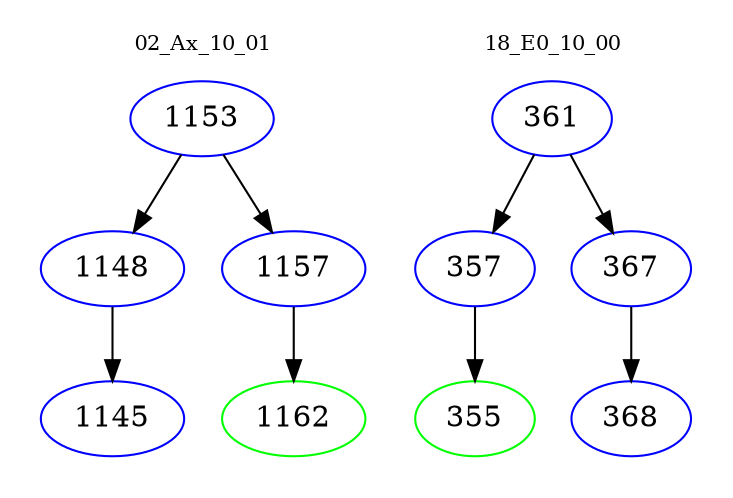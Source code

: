 digraph{
subgraph cluster_0 {
color = white
label = "02_Ax_10_01";
fontsize=10;
T0_1153 [label="1153", color="blue"]
T0_1153 -> T0_1148 [color="black"]
T0_1148 [label="1148", color="blue"]
T0_1148 -> T0_1145 [color="black"]
T0_1145 [label="1145", color="blue"]
T0_1153 -> T0_1157 [color="black"]
T0_1157 [label="1157", color="blue"]
T0_1157 -> T0_1162 [color="black"]
T0_1162 [label="1162", color="green"]
}
subgraph cluster_1 {
color = white
label = "18_E0_10_00";
fontsize=10;
T1_361 [label="361", color="blue"]
T1_361 -> T1_357 [color="black"]
T1_357 [label="357", color="blue"]
T1_357 -> T1_355 [color="black"]
T1_355 [label="355", color="green"]
T1_361 -> T1_367 [color="black"]
T1_367 [label="367", color="blue"]
T1_367 -> T1_368 [color="black"]
T1_368 [label="368", color="blue"]
}
}
